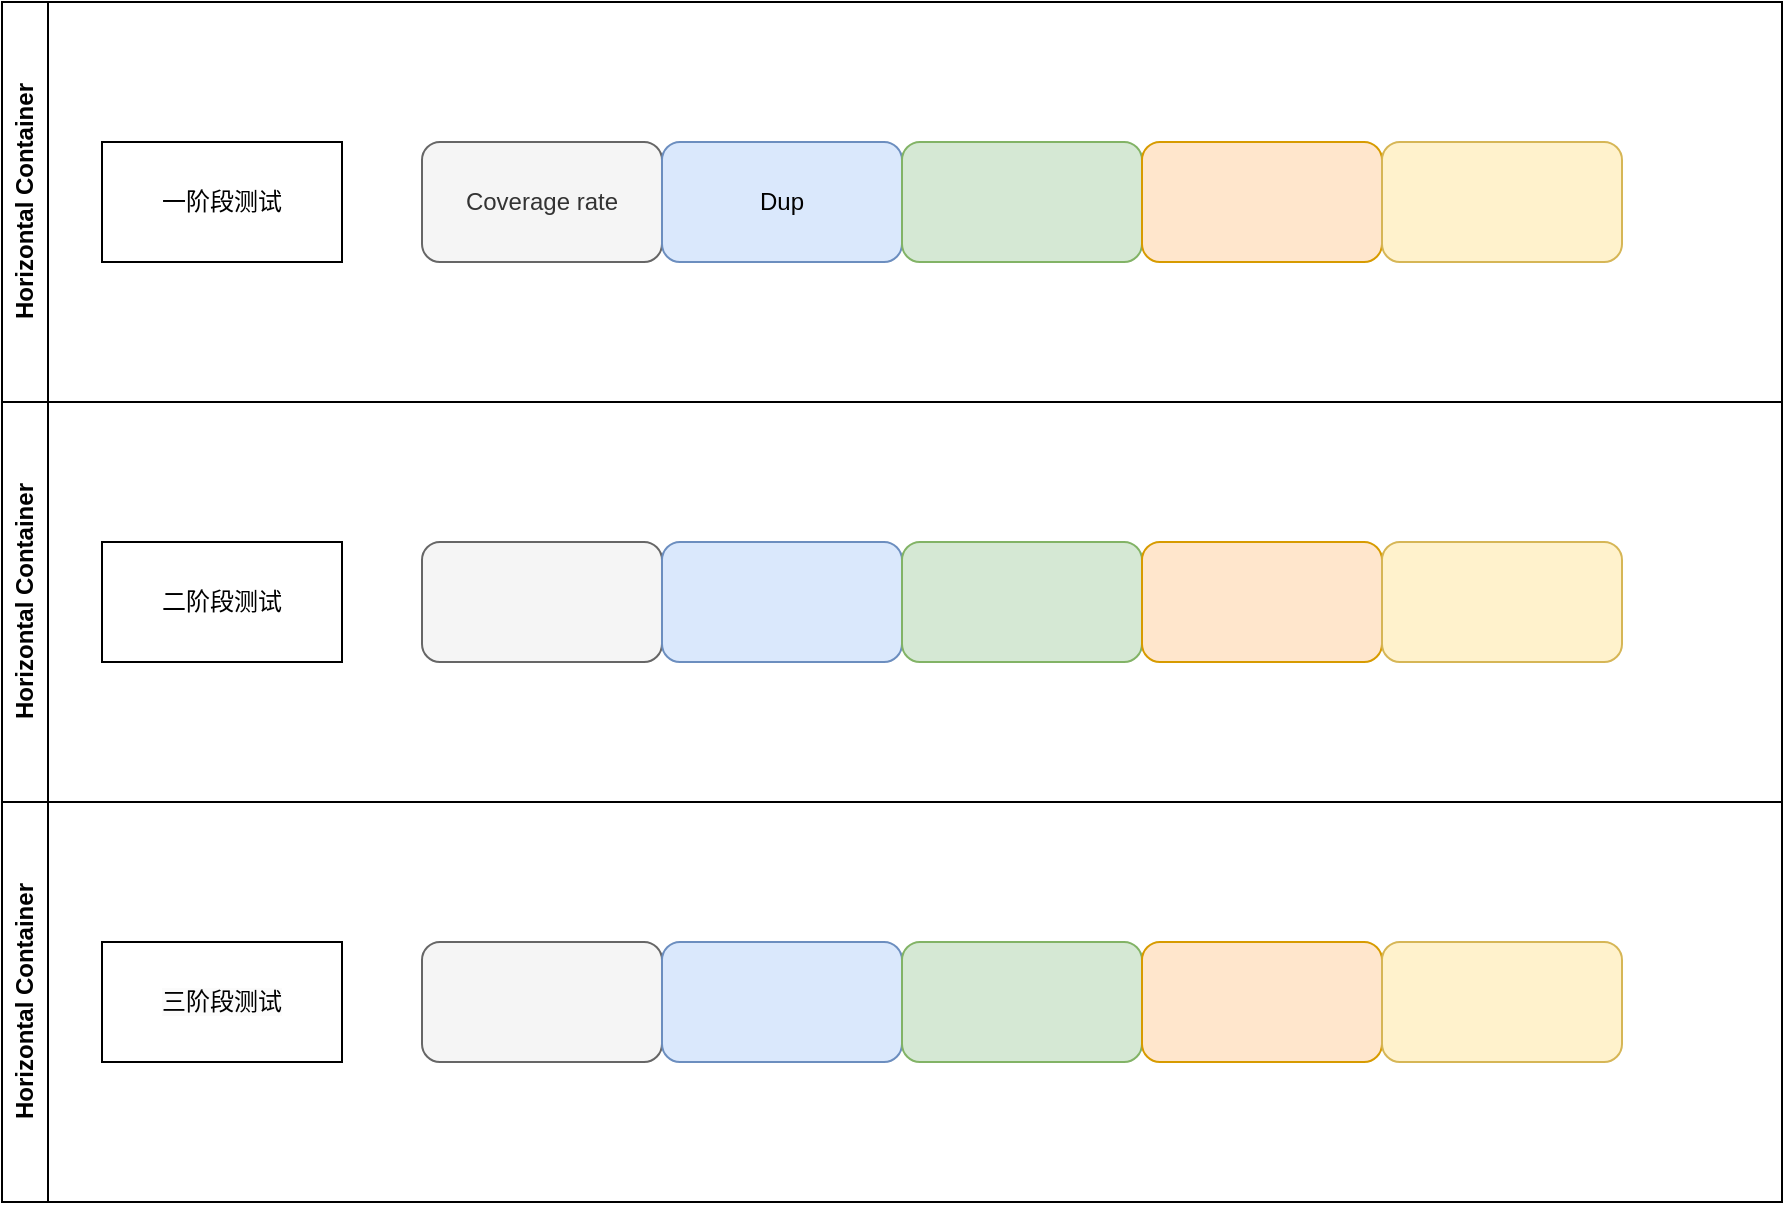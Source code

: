 <mxfile version="24.2.0" type="github">
  <diagram id="07fea595-8f29-1299-0266-81d95cde20df" name="Page-1">
    <mxGraphModel dx="1434" dy="827" grid="1" gridSize="10" guides="1" tooltips="1" connect="1" arrows="1" fold="1" page="1" pageScale="1" pageWidth="1169" pageHeight="827" background="#ffffff" math="0" shadow="0">
      <root>
        <mxCell id="0" />
        <mxCell id="1" parent="0" />
        <mxCell id="oXVZKunLlLA6zYO66h1E-196" value="Horizontal Container" style="swimlane;horizontal=0;whiteSpace=wrap;html=1;" vertex="1" parent="1">
          <mxGeometry x="130" y="90" width="890" height="200" as="geometry" />
        </mxCell>
        <mxCell id="oXVZKunLlLA6zYO66h1E-195" value="一阶段测试" style="rounded=0;whiteSpace=wrap;html=1;" vertex="1" parent="oXVZKunLlLA6zYO66h1E-196">
          <mxGeometry x="50" y="70" width="120" height="60" as="geometry" />
        </mxCell>
        <mxCell id="oXVZKunLlLA6zYO66h1E-190" value="Coverage rate" style="rounded=1;whiteSpace=wrap;html=1;fillColor=#f5f5f5;strokeColor=#666666;fontColor=#333333;" vertex="1" parent="oXVZKunLlLA6zYO66h1E-196">
          <mxGeometry x="210" y="70" width="120" height="60" as="geometry" />
        </mxCell>
        <mxCell id="oXVZKunLlLA6zYO66h1E-191" value="Dup" style="rounded=1;whiteSpace=wrap;html=1;fillColor=#dae8fc;strokeColor=#6c8ebf;" vertex="1" parent="oXVZKunLlLA6zYO66h1E-196">
          <mxGeometry x="330" y="70" width="120" height="60" as="geometry" />
        </mxCell>
        <mxCell id="oXVZKunLlLA6zYO66h1E-192" value="" style="rounded=1;whiteSpace=wrap;html=1;fillColor=#d5e8d4;strokeColor=#82b366;" vertex="1" parent="oXVZKunLlLA6zYO66h1E-196">
          <mxGeometry x="450" y="70" width="120" height="60" as="geometry" />
        </mxCell>
        <mxCell id="oXVZKunLlLA6zYO66h1E-193" value="" style="rounded=1;whiteSpace=wrap;html=1;fillColor=#ffe6cc;strokeColor=#d79b00;" vertex="1" parent="oXVZKunLlLA6zYO66h1E-196">
          <mxGeometry x="570" y="70" width="120" height="60" as="geometry" />
        </mxCell>
        <mxCell id="oXVZKunLlLA6zYO66h1E-194" value="" style="rounded=1;whiteSpace=wrap;html=1;fillColor=#fff2cc;strokeColor=#d6b656;" vertex="1" parent="oXVZKunLlLA6zYO66h1E-196">
          <mxGeometry x="690" y="70" width="120" height="60" as="geometry" />
        </mxCell>
        <mxCell id="oXVZKunLlLA6zYO66h1E-198" value="Horizontal Container" style="swimlane;horizontal=0;whiteSpace=wrap;html=1;" vertex="1" parent="1">
          <mxGeometry x="130" y="290" width="890" height="200" as="geometry" />
        </mxCell>
        <mxCell id="oXVZKunLlLA6zYO66h1E-199" value="二阶段测试" style="rounded=0;whiteSpace=wrap;html=1;" vertex="1" parent="oXVZKunLlLA6zYO66h1E-198">
          <mxGeometry x="50" y="70" width="120" height="60" as="geometry" />
        </mxCell>
        <mxCell id="oXVZKunLlLA6zYO66h1E-200" value="" style="rounded=1;whiteSpace=wrap;html=1;fillColor=#f5f5f5;strokeColor=#666666;fontColor=#333333;" vertex="1" parent="oXVZKunLlLA6zYO66h1E-198">
          <mxGeometry x="210" y="70" width="120" height="60" as="geometry" />
        </mxCell>
        <mxCell id="oXVZKunLlLA6zYO66h1E-201" value="" style="rounded=1;whiteSpace=wrap;html=1;fillColor=#dae8fc;strokeColor=#6c8ebf;" vertex="1" parent="oXVZKunLlLA6zYO66h1E-198">
          <mxGeometry x="330" y="70" width="120" height="60" as="geometry" />
        </mxCell>
        <mxCell id="oXVZKunLlLA6zYO66h1E-202" value="" style="rounded=1;whiteSpace=wrap;html=1;fillColor=#d5e8d4;strokeColor=#82b366;" vertex="1" parent="oXVZKunLlLA6zYO66h1E-198">
          <mxGeometry x="450" y="70" width="120" height="60" as="geometry" />
        </mxCell>
        <mxCell id="oXVZKunLlLA6zYO66h1E-203" value="" style="rounded=1;whiteSpace=wrap;html=1;fillColor=#ffe6cc;strokeColor=#d79b00;" vertex="1" parent="oXVZKunLlLA6zYO66h1E-198">
          <mxGeometry x="570" y="70" width="120" height="60" as="geometry" />
        </mxCell>
        <mxCell id="oXVZKunLlLA6zYO66h1E-204" value="" style="rounded=1;whiteSpace=wrap;html=1;fillColor=#fff2cc;strokeColor=#d6b656;" vertex="1" parent="oXVZKunLlLA6zYO66h1E-198">
          <mxGeometry x="690" y="70" width="120" height="60" as="geometry" />
        </mxCell>
        <mxCell id="oXVZKunLlLA6zYO66h1E-206" value="Horizontal Container" style="swimlane;horizontal=0;whiteSpace=wrap;html=1;" vertex="1" parent="1">
          <mxGeometry x="130" y="490" width="890" height="200" as="geometry" />
        </mxCell>
        <mxCell id="oXVZKunLlLA6zYO66h1E-207" value="&lt;span style=&quot;caret-color: rgb(0, 0, 0); color: rgb(0, 0, 0); font-family: Helvetica; font-size: 12px; font-style: normal; font-variant-caps: normal; font-weight: 400; letter-spacing: normal; orphans: auto; text-align: center; text-indent: 0px; text-transform: none; white-space: normal; widows: auto; word-spacing: 0px; -webkit-text-stroke-width: 0px; background-color: rgb(251, 251, 251); text-decoration: none; display: inline !important; float: none;&quot;&gt;三阶段测试&lt;/span&gt;" style="rounded=0;whiteSpace=wrap;html=1;" vertex="1" parent="oXVZKunLlLA6zYO66h1E-206">
          <mxGeometry x="50" y="70" width="120" height="60" as="geometry" />
        </mxCell>
        <mxCell id="oXVZKunLlLA6zYO66h1E-208" value="" style="rounded=1;whiteSpace=wrap;html=1;fillColor=#f5f5f5;strokeColor=#666666;fontColor=#333333;" vertex="1" parent="oXVZKunLlLA6zYO66h1E-206">
          <mxGeometry x="210" y="70" width="120" height="60" as="geometry" />
        </mxCell>
        <mxCell id="oXVZKunLlLA6zYO66h1E-209" value="" style="rounded=1;whiteSpace=wrap;html=1;fillColor=#dae8fc;strokeColor=#6c8ebf;" vertex="1" parent="oXVZKunLlLA6zYO66h1E-206">
          <mxGeometry x="330" y="70" width="120" height="60" as="geometry" />
        </mxCell>
        <mxCell id="oXVZKunLlLA6zYO66h1E-210" value="" style="rounded=1;whiteSpace=wrap;html=1;fillColor=#d5e8d4;strokeColor=#82b366;" vertex="1" parent="oXVZKunLlLA6zYO66h1E-206">
          <mxGeometry x="450" y="70" width="120" height="60" as="geometry" />
        </mxCell>
        <mxCell id="oXVZKunLlLA6zYO66h1E-211" value="" style="rounded=1;whiteSpace=wrap;html=1;fillColor=#ffe6cc;strokeColor=#d79b00;" vertex="1" parent="oXVZKunLlLA6zYO66h1E-206">
          <mxGeometry x="570" y="70" width="120" height="60" as="geometry" />
        </mxCell>
        <mxCell id="oXVZKunLlLA6zYO66h1E-212" value="" style="rounded=1;whiteSpace=wrap;html=1;fillColor=#fff2cc;strokeColor=#d6b656;" vertex="1" parent="oXVZKunLlLA6zYO66h1E-206">
          <mxGeometry x="690" y="70" width="120" height="60" as="geometry" />
        </mxCell>
      </root>
    </mxGraphModel>
  </diagram>
</mxfile>
